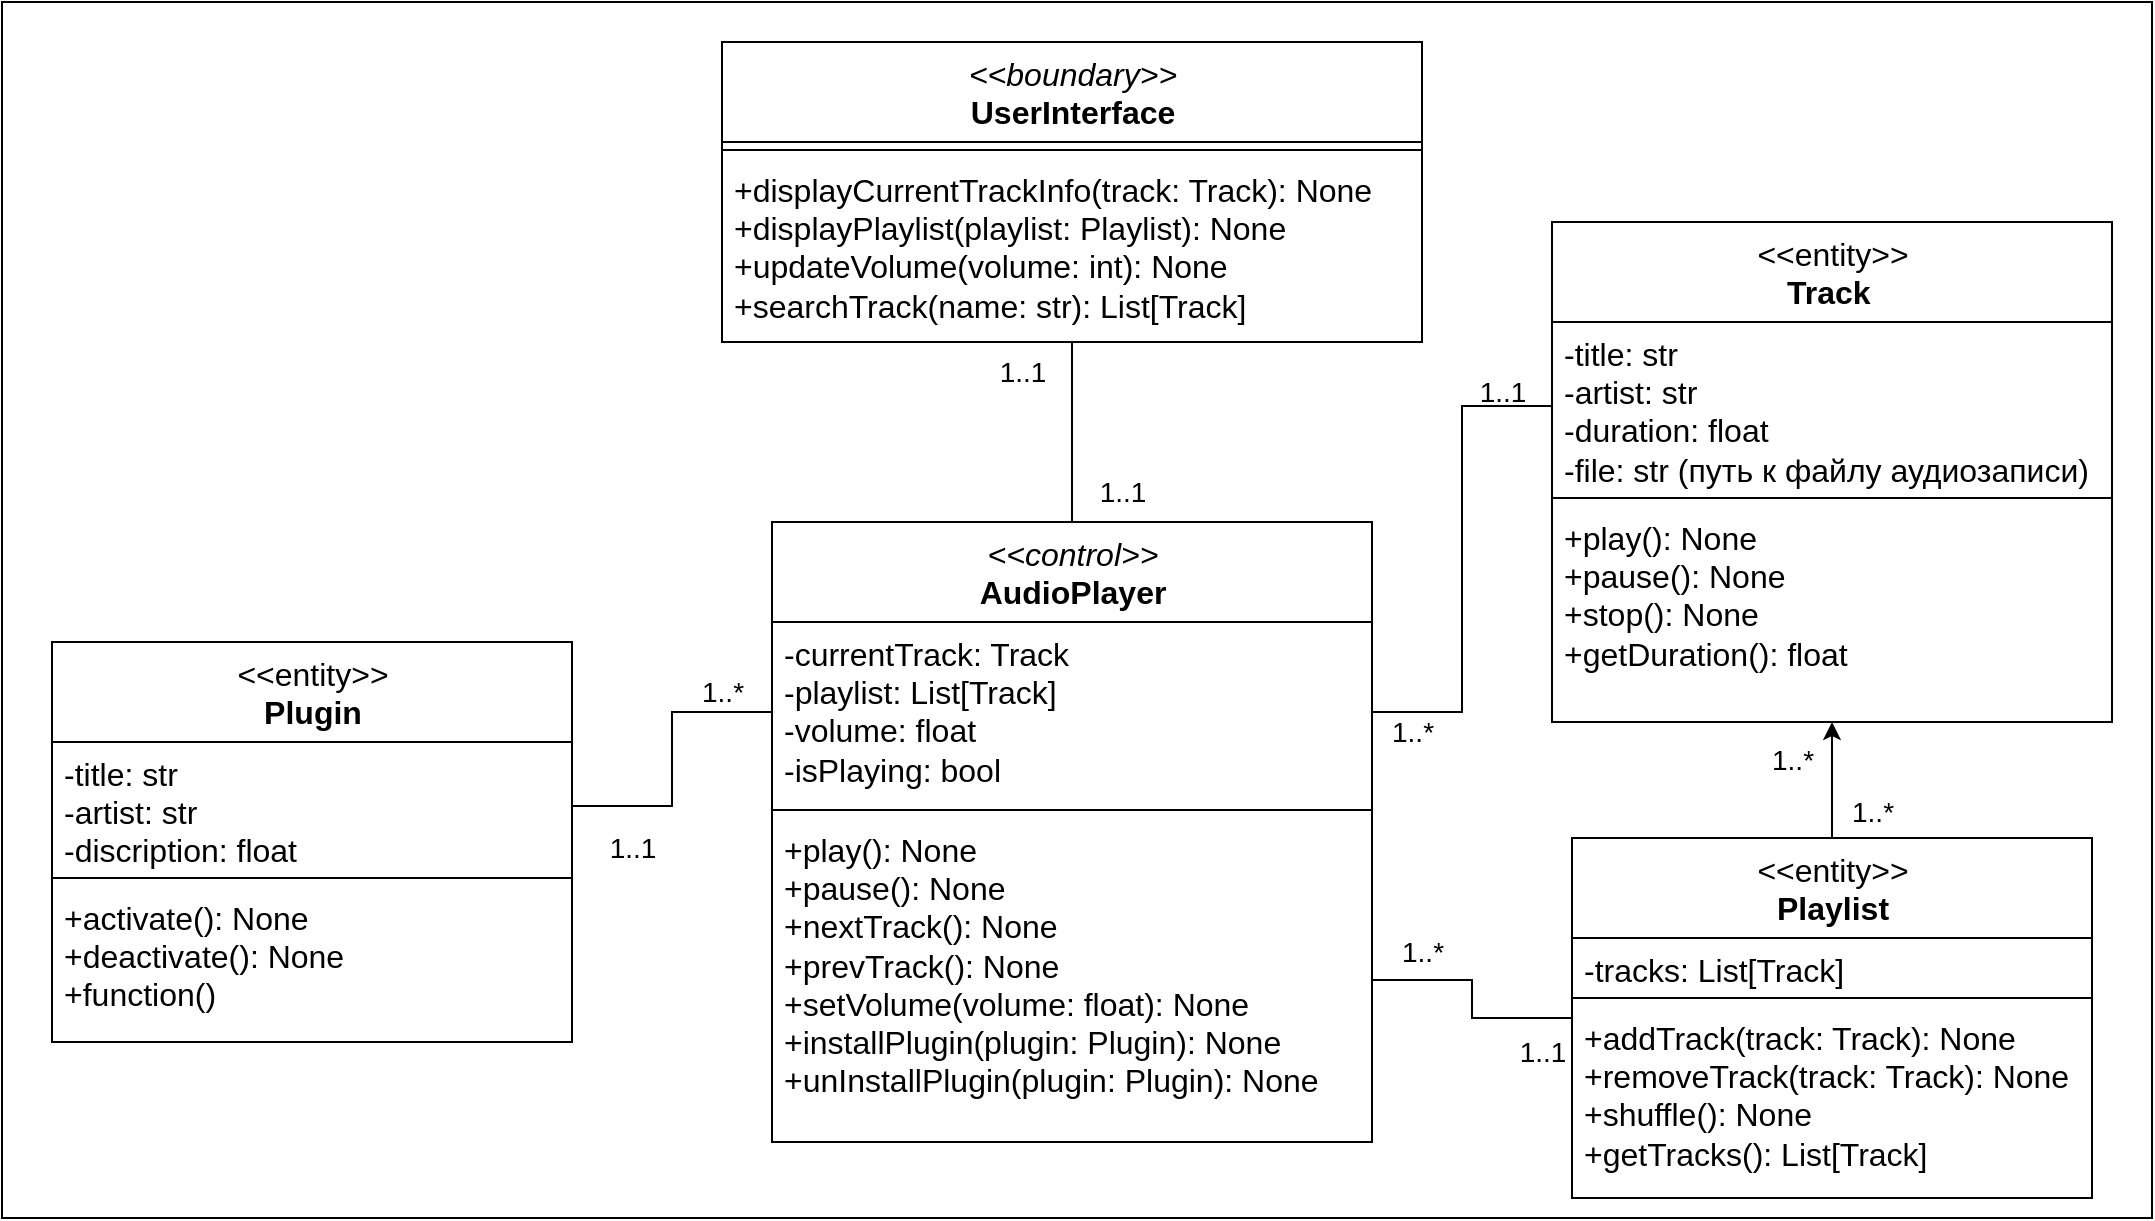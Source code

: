 <mxfile version="24.0.2" type="device">
  <diagram id="C5RBs43oDa-KdzZeNtuy" name="Page-1">
    <mxGraphModel dx="2226" dy="1953" grid="1" gridSize="10" guides="1" tooltips="1" connect="1" arrows="1" fold="1" page="1" pageScale="1" pageWidth="827" pageHeight="1169" math="0" shadow="0">
      <root>
        <mxCell id="WIyWlLk6GJQsqaUBKTNV-0" />
        <mxCell id="WIyWlLk6GJQsqaUBKTNV-1" parent="WIyWlLk6GJQsqaUBKTNV-0" />
        <mxCell id="qCxv15kGX11gCAB55rtv-3" value="" style="rounded=0;whiteSpace=wrap;html=1;" parent="WIyWlLk6GJQsqaUBKTNV-1" vertex="1">
          <mxGeometry x="-135" y="-300" width="1075" height="608" as="geometry" />
        </mxCell>
        <mxCell id="zkfFHV4jXpPFQw0GAbJ--0" value="&lt;div style=&quot;font-size: 16px;&quot;&gt;&lt;font style=&quot;font-size: 16px;&quot;&gt;&amp;lt;&amp;lt;control&amp;gt;&amp;gt;&lt;/font&gt;&lt;/div&gt;&lt;b style=&quot;font-style: normal; font-size: 16px;&quot;&gt;&lt;font style=&quot;font-size: 16px;&quot;&gt;AudioPlayer&lt;/font&gt;&lt;/b&gt;" style="swimlane;fontStyle=2;align=center;verticalAlign=top;childLayout=stackLayout;horizontal=1;startSize=50;horizontalStack=0;resizeParent=1;resizeLast=0;collapsible=1;marginBottom=0;rounded=0;shadow=0;strokeWidth=1;fontSize=14;html=1;" parent="WIyWlLk6GJQsqaUBKTNV-1" vertex="1">
          <mxGeometry x="250" y="-40" width="300" height="310" as="geometry">
            <mxRectangle x="230" y="140" width="160" height="26" as="alternateBounds" />
          </mxGeometry>
        </mxCell>
        <mxCell id="zkfFHV4jXpPFQw0GAbJ--1" value="&lt;font style=&quot;font-size: 16px;&quot;&gt;-currentTrack: Track&lt;br style=&quot;&quot;&gt;-playlist: List[Track]&lt;br style=&quot;&quot;&gt;-volume: float&lt;br style=&quot;&quot;&gt;-isPlaying: bool&lt;/font&gt;" style="text;align=left;verticalAlign=top;spacingLeft=4;spacingRight=4;overflow=hidden;rotatable=0;points=[[0,0.5],[1,0.5]];portConstraint=eastwest;html=1;fontSize=14;" parent="zkfFHV4jXpPFQw0GAbJ--0" vertex="1">
          <mxGeometry y="50" width="300" height="90" as="geometry" />
        </mxCell>
        <mxCell id="zkfFHV4jXpPFQw0GAbJ--4" value="" style="line;html=1;strokeWidth=1;align=left;verticalAlign=middle;spacingTop=-1;spacingLeft=3;spacingRight=3;rotatable=0;labelPosition=right;points=[];portConstraint=eastwest;fontSize=14;" parent="zkfFHV4jXpPFQw0GAbJ--0" vertex="1">
          <mxGeometry y="140" width="300" height="8" as="geometry" />
        </mxCell>
        <mxCell id="zkfFHV4jXpPFQw0GAbJ--5" value="&lt;font style=&quot;font-size: 16px;&quot;&gt;+play(): None&lt;br&gt;+pause(): None&lt;br&gt;+nextTrack(): None&lt;br&gt;+prevTrack(): None&lt;br&gt;+setVolume(volume: float): None&lt;br&gt;+installPlugin(plugin: Plugin): None&lt;br&gt;+unInstallPlugin(plugin: Plugin): None&lt;/font&gt;" style="text;align=left;verticalAlign=top;spacingLeft=4;spacingRight=4;overflow=hidden;rotatable=0;points=[[0,0.5],[1,0.5]];portConstraint=eastwest;spacingBottom=0;spacing=2;fontSize=14;html=1;" parent="zkfFHV4jXpPFQw0GAbJ--0" vertex="1">
          <mxGeometry y="148" width="300" height="162" as="geometry" />
        </mxCell>
        <mxCell id="2iGlHt_EyqpBkvSuoFhH-3" style="edgeStyle=orthogonalEdgeStyle;rounded=0;orthogonalLoop=1;jettySize=auto;html=1;exitX=0.5;exitY=0;exitDx=0;exitDy=0;entryX=0.5;entryY=1;entryDx=0;entryDy=0;" parent="WIyWlLk6GJQsqaUBKTNV-1" source="zkfFHV4jXpPFQw0GAbJ--6" target="zkfFHV4jXpPFQw0GAbJ--17" edge="1">
          <mxGeometry relative="1" as="geometry">
            <mxPoint x="820" y="260" as="targetPoint" />
          </mxGeometry>
        </mxCell>
        <mxCell id="zkfFHV4jXpPFQw0GAbJ--6" value="&lt;div style=&quot;font-size: 16px;&quot;&gt;&lt;font style=&quot;font-size: 16px;&quot;&gt;&amp;lt;&amp;lt;entity&amp;gt;&amp;gt;&lt;/font&gt;&lt;/div&gt;&lt;b style=&quot;font-size: 16px;&quot;&gt;&lt;font style=&quot;font-size: 16px;&quot;&gt;Playlist&lt;/font&gt;&lt;/b&gt;" style="swimlane;fontStyle=0;align=center;verticalAlign=top;childLayout=stackLayout;horizontal=1;startSize=50;horizontalStack=0;resizeParent=1;resizeLast=0;collapsible=1;marginBottom=0;rounded=0;shadow=0;strokeWidth=1;fontSize=14;html=1;" parent="WIyWlLk6GJQsqaUBKTNV-1" vertex="1">
          <mxGeometry x="650" y="118" width="260" height="180" as="geometry">
            <mxRectangle x="130" y="380" width="160" height="26" as="alternateBounds" />
          </mxGeometry>
        </mxCell>
        <mxCell id="zkfFHV4jXpPFQw0GAbJ--7" value="&lt;font style=&quot;font-size: 16px;&quot;&gt;-tracks: List[Track]&lt;/font&gt;" style="text;align=left;verticalAlign=top;spacingLeft=4;spacingRight=4;overflow=hidden;rotatable=0;points=[[0,0.5],[1,0.5]];portConstraint=eastwest;html=1;fontSize=14;" parent="zkfFHV4jXpPFQw0GAbJ--6" vertex="1">
          <mxGeometry y="50" width="260" height="26" as="geometry" />
        </mxCell>
        <mxCell id="zkfFHV4jXpPFQw0GAbJ--9" value="" style="line;html=1;strokeWidth=1;align=left;verticalAlign=middle;spacingTop=-1;spacingLeft=3;spacingRight=3;rotatable=0;labelPosition=right;points=[];portConstraint=eastwest;fontSize=14;" parent="zkfFHV4jXpPFQw0GAbJ--6" vertex="1">
          <mxGeometry y="76" width="260" height="8" as="geometry" />
        </mxCell>
        <mxCell id="zkfFHV4jXpPFQw0GAbJ--10" value="&lt;font style=&quot;font-size: 16px;&quot;&gt;+addTrack(track: Track): None&lt;br style=&quot;&quot;&gt;+removeTrack(track: Track): None&lt;br style=&quot;&quot;&gt;+shuffle(): None&lt;br style=&quot;&quot;&gt;+getTracks(): List[Track]&lt;/font&gt;" style="text;align=left;verticalAlign=top;spacingLeft=4;spacingRight=4;overflow=hidden;rotatable=0;points=[[0,0.5],[1,0.5]];portConstraint=eastwest;fontStyle=0;html=1;fontSize=14;" parent="zkfFHV4jXpPFQw0GAbJ--6" vertex="1">
          <mxGeometry y="84" width="260" height="96" as="geometry" />
        </mxCell>
        <mxCell id="zkfFHV4jXpPFQw0GAbJ--17" value="&lt;div style=&quot;font-size: 16px;&quot;&gt;&lt;font style=&quot;font-size: 16px;&quot;&gt;&lt;font style=&quot;font-size: 16px;&quot;&gt;&amp;lt;&amp;lt;entity&amp;gt;&amp;gt;&lt;/font&gt;&lt;span style=&quot;background-color: initial;&quot;&gt;&lt;br&gt;&lt;/span&gt;&lt;/font&gt;&lt;/div&gt;&lt;div style=&quot;font-size: 16px;&quot;&gt;&lt;span style=&quot;background-color: initial;&quot;&gt;&lt;b style=&quot;&quot;&gt;&lt;font style=&quot;font-size: 16px;&quot;&gt;Track&lt;/font&gt;&lt;/b&gt;&lt;font style=&quot;font-size: 16px;&quot; face=&quot;Söhne, ui-sans-serif, system-ui, -apple-system, Segoe UI, Roboto, Ubuntu, Cantarell, Noto Sans, sans-serif, Helvetica Neue, Arial, Apple Color Emoji, Segoe UI Emoji, Segoe UI Symbol, Noto Color Emoji&quot; color=&quot;#0d0d0d&quot;&gt;&lt;span style=&quot;white-space: pre-wrap;&quot;&gt;&lt;b style=&quot;&quot;&gt;&lt;font style=&quot;font-size: 16px;&quot;&gt;&amp;nbsp;&lt;/font&gt;&lt;span style=&quot;font-size: 15px;&quot;&gt;&lt;br&gt;&lt;/span&gt;&lt;/b&gt;&lt;/span&gt;&lt;/font&gt;&lt;/span&gt;&lt;/div&gt;" style="swimlane;fontStyle=0;align=center;verticalAlign=top;childLayout=stackLayout;horizontal=1;startSize=50;horizontalStack=0;resizeParent=1;resizeLast=0;collapsible=1;marginBottom=0;rounded=0;shadow=0;strokeWidth=1;html=1;spacingLeft=0;fontSize=14;" parent="WIyWlLk6GJQsqaUBKTNV-1" vertex="1">
          <mxGeometry x="640" y="-190" width="280" height="250" as="geometry">
            <mxRectangle x="550" y="140" width="160" height="26" as="alternateBounds" />
          </mxGeometry>
        </mxCell>
        <mxCell id="zkfFHV4jXpPFQw0GAbJ--18" value="&lt;font style=&quot;font-size: 16px;&quot;&gt;-title: str&lt;br style=&quot;&quot;&gt;-artist: str&lt;br style=&quot;&quot;&gt;-duration: float&lt;br style=&quot;&quot;&gt;-file: str (путь к файлу аудиозаписи)&lt;/font&gt;" style="text;align=left;verticalAlign=top;spacingLeft=4;spacingRight=4;overflow=hidden;rotatable=0;points=[[0,0.5],[1,0.5]];portConstraint=eastwest;spacingTop=0;html=1;fontSize=14;" parent="zkfFHV4jXpPFQw0GAbJ--17" vertex="1">
          <mxGeometry y="50" width="280" height="84" as="geometry" />
        </mxCell>
        <mxCell id="zkfFHV4jXpPFQw0GAbJ--23" value="" style="line;html=1;strokeWidth=1;align=left;verticalAlign=middle;spacingTop=-1;spacingLeft=3;spacingRight=3;rotatable=0;labelPosition=right;points=[];portConstraint=eastwest;fontSize=14;" parent="zkfFHV4jXpPFQw0GAbJ--17" vertex="1">
          <mxGeometry y="134" width="280" height="8" as="geometry" />
        </mxCell>
        <mxCell id="zkfFHV4jXpPFQw0GAbJ--24" value="&lt;font style=&quot;font-size: 16px;&quot;&gt;+play(): None&lt;br style=&quot;&quot;&gt;+pause(): None&lt;br style=&quot;&quot;&gt;+stop(): None&lt;br style=&quot;&quot;&gt;+getDuration(): float&lt;/font&gt;" style="text;align=left;verticalAlign=top;spacingLeft=4;spacingRight=4;overflow=hidden;rotatable=0;points=[[0,0.5],[1,0.5]];portConstraint=eastwest;html=1;fontSize=14;" parent="zkfFHV4jXpPFQw0GAbJ--17" vertex="1">
          <mxGeometry y="142" width="280" height="88" as="geometry" />
        </mxCell>
        <mxCell id="lwUXYigJVkl9LZvZZsay-3" value="&lt;div style=&quot;font-size: 16px;&quot;&gt;&lt;font style=&quot;font-size: 16px;&quot;&gt;&amp;lt;&amp;lt;entity&amp;gt;&amp;gt;&lt;b style=&quot;&quot;&gt;&lt;br&gt;&lt;/b&gt;&lt;/font&gt;&lt;/div&gt;&lt;b style=&quot;font-size: 16px;&quot;&gt;&lt;font style=&quot;font-size: 16px;&quot;&gt;Plugin&lt;/font&gt;&lt;/b&gt;" style="swimlane;fontStyle=0;align=center;verticalAlign=top;childLayout=stackLayout;horizontal=1;startSize=50;horizontalStack=0;resizeParent=1;resizeLast=0;collapsible=1;marginBottom=0;rounded=0;shadow=0;strokeWidth=1;html=1;spacingLeft=0;fontSize=14;" parent="WIyWlLk6GJQsqaUBKTNV-1" vertex="1">
          <mxGeometry x="-110" y="20" width="260" height="200" as="geometry">
            <mxRectangle x="500" y="350" width="160" height="26" as="alternateBounds" />
          </mxGeometry>
        </mxCell>
        <mxCell id="lwUXYigJVkl9LZvZZsay-4" value="&lt;font style=&quot;font-size: 16px;&quot;&gt;-title: str&lt;br style=&quot;&quot;&gt;-artist: str&lt;br style=&quot;&quot;&gt;-discription: float&lt;/font&gt;" style="text;align=left;verticalAlign=top;spacingLeft=4;spacingRight=4;overflow=hidden;rotatable=0;points=[[0,0.5],[1,0.5]];portConstraint=eastwest;spacingTop=0;html=1;fontSize=14;" parent="lwUXYigJVkl9LZvZZsay-3" vertex="1">
          <mxGeometry y="50" width="260" height="64" as="geometry" />
        </mxCell>
        <mxCell id="lwUXYigJVkl9LZvZZsay-5" value="" style="line;html=1;strokeWidth=1;align=left;verticalAlign=middle;spacingTop=-1;spacingLeft=3;spacingRight=3;rotatable=0;labelPosition=right;points=[];portConstraint=eastwest;fontSize=14;" parent="lwUXYigJVkl9LZvZZsay-3" vertex="1">
          <mxGeometry y="114" width="260" height="8" as="geometry" />
        </mxCell>
        <mxCell id="lwUXYigJVkl9LZvZZsay-6" value="&lt;div style=&quot;font-size: 16px;&quot;&gt;&lt;font style=&quot;font-size: 16px;&quot;&gt;+activate(): None&lt;/font&gt;&lt;/div&gt;&lt;div style=&quot;font-size: 16px;&quot;&gt;&lt;font style=&quot;font-size: 16px;&quot;&gt;+deactivate(): None&lt;br style=&quot;&quot;&gt;+function()&lt;/font&gt;&lt;/div&gt;" style="text;align=left;verticalAlign=top;spacingLeft=4;spacingRight=4;overflow=hidden;rotatable=0;points=[[0,0.5],[1,0.5]];portConstraint=eastwest;html=1;fontSize=14;" parent="lwUXYigJVkl9LZvZZsay-3" vertex="1">
          <mxGeometry y="122" width="260" height="78" as="geometry" />
        </mxCell>
        <mxCell id="40ZqlqTCYk0w47MxrIj8-15" style="edgeStyle=orthogonalEdgeStyle;rounded=0;orthogonalLoop=1;jettySize=auto;html=1;exitX=0.5;exitY=1;exitDx=0;exitDy=0;entryX=0.5;entryY=0;entryDx=0;entryDy=0;endArrow=none;endFill=0;" parent="WIyWlLk6GJQsqaUBKTNV-1" source="40ZqlqTCYk0w47MxrIj8-6" target="zkfFHV4jXpPFQw0GAbJ--0" edge="1">
          <mxGeometry relative="1" as="geometry" />
        </mxCell>
        <mxCell id="40ZqlqTCYk0w47MxrIj8-6" value="&lt;div style=&quot;font-size: 16px;&quot;&gt;&lt;font style=&quot;font-size: 16px;&quot;&gt;&amp;lt;&amp;lt;boundary&amp;gt;&amp;gt;&lt;/font&gt;&lt;/div&gt;&lt;b style=&quot;font-style: normal; font-size: 16px;&quot;&gt;&lt;font style=&quot;font-size: 16px;&quot;&gt;UserInterface&lt;/font&gt;&lt;/b&gt;" style="swimlane;fontStyle=2;align=center;verticalAlign=top;childLayout=stackLayout;horizontal=1;startSize=50;horizontalStack=0;resizeParent=1;resizeLast=0;collapsible=1;marginBottom=0;rounded=0;shadow=0;strokeWidth=1;fontSize=14;html=1;" parent="WIyWlLk6GJQsqaUBKTNV-1" vertex="1">
          <mxGeometry x="225" y="-280" width="350" height="150" as="geometry">
            <mxRectangle x="230" y="140" width="160" height="26" as="alternateBounds" />
          </mxGeometry>
        </mxCell>
        <mxCell id="40ZqlqTCYk0w47MxrIj8-8" value="" style="line;html=1;strokeWidth=1;align=left;verticalAlign=middle;spacingTop=-1;spacingLeft=3;spacingRight=3;rotatable=0;labelPosition=right;points=[];portConstraint=eastwest;fontSize=14;" parent="40ZqlqTCYk0w47MxrIj8-6" vertex="1">
          <mxGeometry y="50" width="350" height="8" as="geometry" />
        </mxCell>
        <mxCell id="40ZqlqTCYk0w47MxrIj8-9" value="&lt;div style=&quot;font-size: 16px;&quot;&gt;&lt;font style=&quot;font-size: 16px;&quot;&gt;+displayCurrentTrackInfo(track: Track): None&lt;/font&gt;&lt;/div&gt;&lt;div style=&quot;font-size: 16px;&quot;&gt;&lt;font style=&quot;font-size: 16px;&quot;&gt;+displayPlaylist(playlist: Playlist): None&lt;/font&gt;&lt;/div&gt;&lt;div style=&quot;font-size: 16px;&quot;&gt;&lt;font style=&quot;font-size: 16px;&quot;&gt;+updateVolume(volume: int): None&lt;/font&gt;&lt;/div&gt;&lt;div style=&quot;font-size: 16px;&quot;&gt;&lt;font style=&quot;font-size: 16px;&quot;&gt;+searchTrack(name: str): List[Track]&lt;/font&gt;&lt;/div&gt;&lt;div style=&quot;font-size: 16px;&quot;&gt;&lt;br&gt;&lt;/div&gt;" style="text;align=left;verticalAlign=top;spacingLeft=4;spacingRight=4;overflow=hidden;rotatable=0;points=[[0,0.5],[1,0.5]];portConstraint=eastwest;spacingBottom=0;spacing=2;html=1;fontSize=14;" parent="40ZqlqTCYk0w47MxrIj8-6" vertex="1">
          <mxGeometry y="58" width="350" height="92" as="geometry" />
        </mxCell>
        <mxCell id="2iGlHt_EyqpBkvSuoFhH-0" style="edgeStyle=orthogonalEdgeStyle;rounded=0;orthogonalLoop=1;jettySize=auto;html=1;exitX=0;exitY=0.5;exitDx=0;exitDy=0;entryX=1;entryY=0.5;entryDx=0;entryDy=0;fontSize=14;endArrow=none;endFill=0;" parent="WIyWlLk6GJQsqaUBKTNV-1" source="zkfFHV4jXpPFQw0GAbJ--1" target="lwUXYigJVkl9LZvZZsay-4" edge="1">
          <mxGeometry relative="1" as="geometry" />
        </mxCell>
        <mxCell id="2iGlHt_EyqpBkvSuoFhH-1" style="edgeStyle=orthogonalEdgeStyle;rounded=0;orthogonalLoop=1;jettySize=auto;html=1;exitX=1;exitY=0.5;exitDx=0;exitDy=0;entryX=0;entryY=0.5;entryDx=0;entryDy=0;endArrow=none;endFill=0;" parent="WIyWlLk6GJQsqaUBKTNV-1" source="zkfFHV4jXpPFQw0GAbJ--1" target="zkfFHV4jXpPFQw0GAbJ--18" edge="1">
          <mxGeometry relative="1" as="geometry" />
        </mxCell>
        <mxCell id="2iGlHt_EyqpBkvSuoFhH-2" style="edgeStyle=orthogonalEdgeStyle;rounded=0;orthogonalLoop=1;jettySize=auto;html=1;exitX=1;exitY=0.5;exitDx=0;exitDy=0;entryX=0;entryY=0.5;entryDx=0;entryDy=0;endArrow=none;endFill=0;" parent="WIyWlLk6GJQsqaUBKTNV-1" source="zkfFHV4jXpPFQw0GAbJ--5" target="zkfFHV4jXpPFQw0GAbJ--6" edge="1">
          <mxGeometry relative="1" as="geometry" />
        </mxCell>
        <mxCell id="2iGlHt_EyqpBkvSuoFhH-4" value="&lt;font style=&quot;font-size: 14px;&quot;&gt;1..1&lt;/font&gt;" style="text;html=1;align=center;verticalAlign=middle;resizable=0;points=[];autosize=1;strokeColor=none;fillColor=none;" parent="WIyWlLk6GJQsqaUBKTNV-1" vertex="1">
          <mxGeometry x="590" y="-120" width="50" height="30" as="geometry" />
        </mxCell>
        <mxCell id="2iGlHt_EyqpBkvSuoFhH-5" value="1..*" style="text;html=1;align=center;verticalAlign=middle;resizable=0;points=[];autosize=1;strokeColor=none;fillColor=none;fontSize=14;" parent="WIyWlLk6GJQsqaUBKTNV-1" vertex="1">
          <mxGeometry x="550" y="50" width="40" height="30" as="geometry" />
        </mxCell>
        <mxCell id="2iGlHt_EyqpBkvSuoFhH-7" value="1..1" style="text;html=1;align=center;verticalAlign=middle;resizable=0;points=[];autosize=1;strokeColor=none;fillColor=none;fontSize=14;" parent="WIyWlLk6GJQsqaUBKTNV-1" vertex="1">
          <mxGeometry x="610" y="210" width="50" height="30" as="geometry" />
        </mxCell>
        <mxCell id="2iGlHt_EyqpBkvSuoFhH-8" value="1..*" style="text;html=1;align=center;verticalAlign=middle;resizable=0;points=[];autosize=1;strokeColor=none;fillColor=none;fontSize=14;" parent="WIyWlLk6GJQsqaUBKTNV-1" vertex="1">
          <mxGeometry x="555" y="160" width="40" height="30" as="geometry" />
        </mxCell>
        <mxCell id="2iGlHt_EyqpBkvSuoFhH-9" value="&lt;font style=&quot;font-size: 14px;&quot;&gt;1..*&lt;/font&gt;" style="text;html=1;align=center;verticalAlign=middle;resizable=0;points=[];autosize=1;strokeColor=none;fillColor=none;" parent="WIyWlLk6GJQsqaUBKTNV-1" vertex="1">
          <mxGeometry x="780" y="90" width="40" height="30" as="geometry" />
        </mxCell>
        <mxCell id="2iGlHt_EyqpBkvSuoFhH-10" value="1..*" style="text;html=1;align=center;verticalAlign=middle;resizable=0;points=[];autosize=1;strokeColor=none;fillColor=none;fontSize=14;" parent="WIyWlLk6GJQsqaUBKTNV-1" vertex="1">
          <mxGeometry x="205" y="30" width="40" height="30" as="geometry" />
        </mxCell>
        <mxCell id="2iGlHt_EyqpBkvSuoFhH-11" value="&lt;font style=&quot;font-size: 14px;&quot;&gt;1..1&lt;/font&gt;" style="text;html=1;align=center;verticalAlign=middle;resizable=0;points=[];autosize=1;strokeColor=none;fillColor=none;" parent="WIyWlLk6GJQsqaUBKTNV-1" vertex="1">
          <mxGeometry x="155" y="108" width="50" height="30" as="geometry" />
        </mxCell>
        <mxCell id="qCxv15kGX11gCAB55rtv-0" value="&lt;font style=&quot;font-size: 14px;&quot;&gt;1..1&lt;/font&gt;" style="text;html=1;align=center;verticalAlign=middle;resizable=0;points=[];autosize=1;strokeColor=none;fillColor=none;" parent="WIyWlLk6GJQsqaUBKTNV-1" vertex="1">
          <mxGeometry x="350" y="-130" width="50" height="30" as="geometry" />
        </mxCell>
        <mxCell id="qCxv15kGX11gCAB55rtv-1" value="&lt;font style=&quot;font-size: 14px;&quot;&gt;1..1&lt;/font&gt;" style="text;html=1;align=center;verticalAlign=middle;resizable=0;points=[];autosize=1;strokeColor=none;fillColor=none;" parent="WIyWlLk6GJQsqaUBKTNV-1" vertex="1">
          <mxGeometry x="400" y="-70" width="50" height="30" as="geometry" />
        </mxCell>
        <mxCell id="-uV6CywXFRr-xg4_zwH9-0" value="&lt;font style=&quot;font-size: 14px;&quot;&gt;1..*&lt;/font&gt;" style="text;html=1;align=center;verticalAlign=middle;resizable=0;points=[];autosize=1;strokeColor=none;fillColor=none;" parent="WIyWlLk6GJQsqaUBKTNV-1" vertex="1">
          <mxGeometry x="740" y="64" width="40" height="30" as="geometry" />
        </mxCell>
      </root>
    </mxGraphModel>
  </diagram>
</mxfile>
